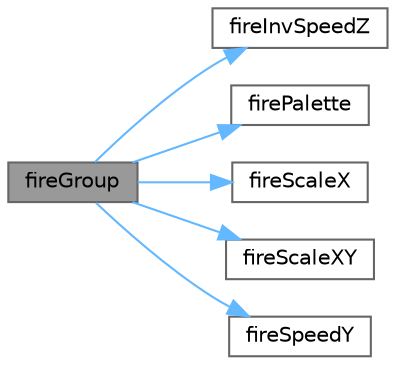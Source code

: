 digraph "fireGroup"
{
 // INTERACTIVE_SVG=YES
 // LATEX_PDF_SIZE
  bgcolor="transparent";
  edge [fontname=Helvetica,fontsize=10,labelfontname=Helvetica,labelfontsize=10];
  node [fontname=Helvetica,fontsize=10,shape=box,height=0.2,width=0.4];
  rankdir="LR";
  Node1 [id="Node000001",label="fireGroup",height=0.2,width=0.4,color="gray40", fillcolor="grey60", style="filled", fontcolor="black",tooltip=" "];
  Node1 -> Node2 [id="edge1_Node000001_Node000002",color="steelblue1",style="solid",tooltip=" "];
  Node2 [id="Node000002",label="fireInvSpeedZ",height=0.2,width=0.4,color="grey40", fillcolor="white", style="filled",URL="$d4/d06/curr_8h_a6291026554c31d08aa656b435659f87d.html#a6291026554c31d08aa656b435659f87d",tooltip=" "];
  Node1 -> Node3 [id="edge2_Node000001_Node000003",color="steelblue1",style="solid",tooltip=" "];
  Node3 [id="Node000003",label="firePalette",height=0.2,width=0.4,color="grey40", fillcolor="white", style="filled",URL="$d4/d06/curr_8h_aeabe7a2ba0d454c5e72162056cf6c09e.html#aeabe7a2ba0d454c5e72162056cf6c09e",tooltip=" "];
  Node1 -> Node4 [id="edge3_Node000001_Node000004",color="steelblue1",style="solid",tooltip=" "];
  Node4 [id="Node000004",label="fireScaleX",height=0.2,width=0.4,color="grey40", fillcolor="white", style="filled",URL="$d4/d06/curr_8h_ae5627671efdbc8744b70a07b241913fb.html#ae5627671efdbc8744b70a07b241913fb",tooltip=" "];
  Node1 -> Node5 [id="edge4_Node000001_Node000005",color="steelblue1",style="solid",tooltip=" "];
  Node5 [id="Node000005",label="fireScaleXY",height=0.2,width=0.4,color="grey40", fillcolor="white", style="filled",URL="$d4/d06/curr_8h_a1e1fefcd259cf307570b6bee2dbde71c.html#a1e1fefcd259cf307570b6bee2dbde71c",tooltip=" "];
  Node1 -> Node6 [id="edge5_Node000001_Node000006",color="steelblue1",style="solid",tooltip=" "];
  Node6 [id="Node000006",label="fireSpeedY",height=0.2,width=0.4,color="grey40", fillcolor="white", style="filled",URL="$d4/d06/curr_8h_acb7cb9b1c12c56fc523034bf7a3c0caf.html#acb7cb9b1c12c56fc523034bf7a3c0caf",tooltip=" "];
}
